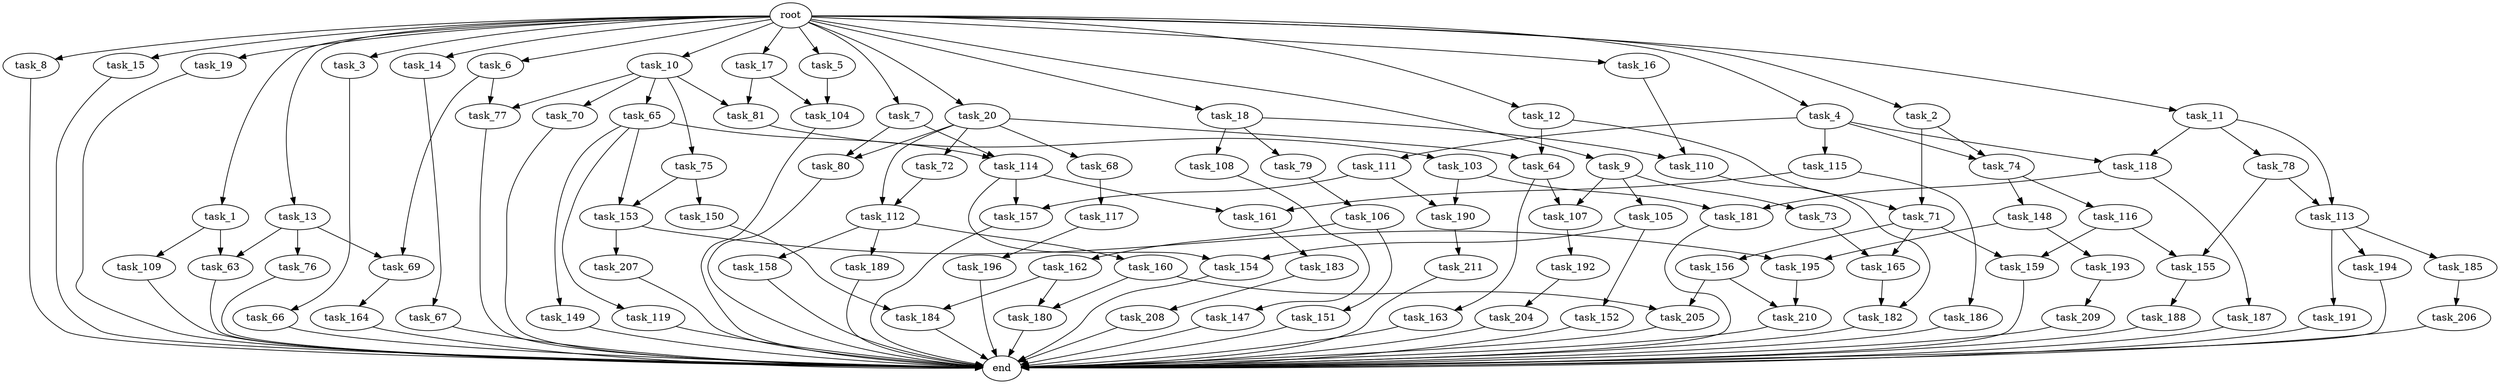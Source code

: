 digraph G {
  root [size="0.000000"];
  task_1 [size="1.024000"];
  task_2 [size="1.024000"];
  task_3 [size="1.024000"];
  task_4 [size="1.024000"];
  task_5 [size="1.024000"];
  task_6 [size="1.024000"];
  task_7 [size="1.024000"];
  task_8 [size="1.024000"];
  task_9 [size="1.024000"];
  task_10 [size="1.024000"];
  task_11 [size="1.024000"];
  task_12 [size="1.024000"];
  task_13 [size="1.024000"];
  task_14 [size="1.024000"];
  task_15 [size="1.024000"];
  task_16 [size="1.024000"];
  task_17 [size="1.024000"];
  task_18 [size="1.024000"];
  task_19 [size="1.024000"];
  task_20 [size="1.024000"];
  task_63 [size="764504178.688000"];
  task_64 [size="498216206.336000"];
  task_65 [size="695784701.952000"];
  task_66 [size="77309411.328000"];
  task_67 [size="695784701.952000"];
  task_68 [size="420906795.008000"];
  task_69 [size="858993459.200000"];
  task_70 [size="695784701.952000"];
  task_71 [size="386547056.640000"];
  task_72 [size="420906795.008000"];
  task_73 [size="420906795.008000"];
  task_74 [size="343597383.680000"];
  task_75 [size="695784701.952000"];
  task_76 [size="549755813.888000"];
  task_77 [size="1005022347.264000"];
  task_78 [size="695784701.952000"];
  task_79 [size="77309411.328000"];
  task_80 [size="455266533.376000"];
  task_81 [size="730144440.320000"];
  task_103 [size="77309411.328000"];
  task_104 [size="171798691.840000"];
  task_105 [size="420906795.008000"];
  task_106 [size="137438953.472000"];
  task_107 [size="558345748.480000"];
  task_108 [size="77309411.328000"];
  task_109 [size="214748364.800000"];
  task_110 [size="773094113.280000"];
  task_111 [size="34359738.368000"];
  task_112 [size="498216206.336000"];
  task_113 [size="1116691496.960000"];
  task_114 [size="111669149.696000"];
  task_115 [size="34359738.368000"];
  task_116 [size="137438953.472000"];
  task_117 [size="137438953.472000"];
  task_118 [size="730144440.320000"];
  task_119 [size="77309411.328000"];
  task_147 [size="137438953.472000"];
  task_148 [size="137438953.472000"];
  task_149 [size="77309411.328000"];
  task_150 [size="34359738.368000"];
  task_151 [size="695784701.952000"];
  task_152 [size="309237645.312000"];
  task_153 [size="111669149.696000"];
  task_154 [size="343597383.680000"];
  task_155 [size="635655159.808000"];
  task_156 [size="420906795.008000"];
  task_157 [size="111669149.696000"];
  task_158 [size="309237645.312000"];
  task_159 [size="635655159.808000"];
  task_160 [size="309237645.312000"];
  task_161 [size="893353197.568000"];
  task_162 [size="695784701.952000"];
  task_163 [size="137438953.472000"];
  task_164 [size="34359738.368000"];
  task_165 [size="1279900254.208000"];
  task_180 [size="730144440.320000"];
  task_181 [size="627065225.216000"];
  task_182 [size="1099511627.776000"];
  task_183 [size="137438953.472000"];
  task_184 [size="343597383.680000"];
  task_185 [size="858993459.200000"];
  task_186 [size="858993459.200000"];
  task_187 [size="77309411.328000"];
  task_188 [size="695784701.952000"];
  task_189 [size="309237645.312000"];
  task_190 [size="627065225.216000"];
  task_191 [size="858993459.200000"];
  task_192 [size="549755813.888000"];
  task_193 [size="34359738.368000"];
  task_194 [size="858993459.200000"];
  task_195 [size="111669149.696000"];
  task_196 [size="309237645.312000"];
  task_204 [size="137438953.472000"];
  task_205 [size="1116691496.960000"];
  task_206 [size="77309411.328000"];
  task_207 [size="77309411.328000"];
  task_208 [size="34359738.368000"];
  task_209 [size="695784701.952000"];
  task_210 [size="730144440.320000"];
  task_211 [size="420906795.008000"];
  end [size="0.000000"];

  root -> task_1 [size="1.000000"];
  root -> task_2 [size="1.000000"];
  root -> task_3 [size="1.000000"];
  root -> task_4 [size="1.000000"];
  root -> task_5 [size="1.000000"];
  root -> task_6 [size="1.000000"];
  root -> task_7 [size="1.000000"];
  root -> task_8 [size="1.000000"];
  root -> task_9 [size="1.000000"];
  root -> task_10 [size="1.000000"];
  root -> task_11 [size="1.000000"];
  root -> task_12 [size="1.000000"];
  root -> task_13 [size="1.000000"];
  root -> task_14 [size="1.000000"];
  root -> task_15 [size="1.000000"];
  root -> task_16 [size="1.000000"];
  root -> task_17 [size="1.000000"];
  root -> task_18 [size="1.000000"];
  root -> task_19 [size="1.000000"];
  root -> task_20 [size="1.000000"];
  task_1 -> task_63 [size="209715200.000000"];
  task_1 -> task_109 [size="209715200.000000"];
  task_2 -> task_71 [size="301989888.000000"];
  task_2 -> task_74 [size="301989888.000000"];
  task_3 -> task_66 [size="75497472.000000"];
  task_4 -> task_74 [size="33554432.000000"];
  task_4 -> task_111 [size="33554432.000000"];
  task_4 -> task_115 [size="33554432.000000"];
  task_4 -> task_118 [size="33554432.000000"];
  task_5 -> task_104 [size="134217728.000000"];
  task_6 -> task_69 [size="301989888.000000"];
  task_6 -> task_77 [size="301989888.000000"];
  task_7 -> task_80 [size="33554432.000000"];
  task_7 -> task_114 [size="33554432.000000"];
  task_8 -> end [size="1.000000"];
  task_9 -> task_73 [size="411041792.000000"];
  task_9 -> task_105 [size="411041792.000000"];
  task_9 -> task_107 [size="411041792.000000"];
  task_10 -> task_65 [size="679477248.000000"];
  task_10 -> task_70 [size="679477248.000000"];
  task_10 -> task_75 [size="679477248.000000"];
  task_10 -> task_77 [size="679477248.000000"];
  task_10 -> task_81 [size="679477248.000000"];
  task_11 -> task_78 [size="679477248.000000"];
  task_11 -> task_113 [size="679477248.000000"];
  task_11 -> task_118 [size="679477248.000000"];
  task_12 -> task_64 [size="75497472.000000"];
  task_12 -> task_71 [size="75497472.000000"];
  task_13 -> task_63 [size="536870912.000000"];
  task_13 -> task_69 [size="536870912.000000"];
  task_13 -> task_76 [size="536870912.000000"];
  task_14 -> task_67 [size="679477248.000000"];
  task_15 -> end [size="1.000000"];
  task_16 -> task_110 [size="679477248.000000"];
  task_17 -> task_81 [size="33554432.000000"];
  task_17 -> task_104 [size="33554432.000000"];
  task_18 -> task_79 [size="75497472.000000"];
  task_18 -> task_108 [size="75497472.000000"];
  task_18 -> task_110 [size="75497472.000000"];
  task_19 -> end [size="1.000000"];
  task_20 -> task_64 [size="411041792.000000"];
  task_20 -> task_68 [size="411041792.000000"];
  task_20 -> task_72 [size="411041792.000000"];
  task_20 -> task_80 [size="411041792.000000"];
  task_20 -> task_112 [size="411041792.000000"];
  task_63 -> end [size="1.000000"];
  task_64 -> task_107 [size="134217728.000000"];
  task_64 -> task_163 [size="134217728.000000"];
  task_65 -> task_114 [size="75497472.000000"];
  task_65 -> task_119 [size="75497472.000000"];
  task_65 -> task_149 [size="75497472.000000"];
  task_65 -> task_153 [size="75497472.000000"];
  task_66 -> end [size="1.000000"];
  task_67 -> end [size="1.000000"];
  task_68 -> task_117 [size="134217728.000000"];
  task_69 -> task_164 [size="33554432.000000"];
  task_70 -> end [size="1.000000"];
  task_71 -> task_156 [size="411041792.000000"];
  task_71 -> task_159 [size="411041792.000000"];
  task_71 -> task_165 [size="411041792.000000"];
  task_72 -> task_112 [size="75497472.000000"];
  task_73 -> task_165 [size="838860800.000000"];
  task_74 -> task_116 [size="134217728.000000"];
  task_74 -> task_148 [size="134217728.000000"];
  task_75 -> task_150 [size="33554432.000000"];
  task_75 -> task_153 [size="33554432.000000"];
  task_76 -> end [size="1.000000"];
  task_77 -> end [size="1.000000"];
  task_78 -> task_113 [size="411041792.000000"];
  task_78 -> task_155 [size="411041792.000000"];
  task_79 -> task_106 [size="134217728.000000"];
  task_80 -> end [size="1.000000"];
  task_81 -> task_103 [size="75497472.000000"];
  task_103 -> task_181 [size="536870912.000000"];
  task_103 -> task_190 [size="536870912.000000"];
  task_104 -> end [size="1.000000"];
  task_105 -> task_152 [size="301989888.000000"];
  task_105 -> task_154 [size="301989888.000000"];
  task_106 -> task_151 [size="679477248.000000"];
  task_106 -> task_162 [size="679477248.000000"];
  task_107 -> task_192 [size="536870912.000000"];
  task_108 -> task_147 [size="134217728.000000"];
  task_109 -> end [size="1.000000"];
  task_110 -> task_182 [size="536870912.000000"];
  task_111 -> task_157 [size="75497472.000000"];
  task_111 -> task_190 [size="75497472.000000"];
  task_112 -> task_158 [size="301989888.000000"];
  task_112 -> task_160 [size="301989888.000000"];
  task_112 -> task_189 [size="301989888.000000"];
  task_113 -> task_185 [size="838860800.000000"];
  task_113 -> task_191 [size="838860800.000000"];
  task_113 -> task_194 [size="838860800.000000"];
  task_114 -> task_154 [size="33554432.000000"];
  task_114 -> task_157 [size="33554432.000000"];
  task_114 -> task_161 [size="33554432.000000"];
  task_115 -> task_161 [size="838860800.000000"];
  task_115 -> task_186 [size="838860800.000000"];
  task_116 -> task_155 [size="209715200.000000"];
  task_116 -> task_159 [size="209715200.000000"];
  task_117 -> task_196 [size="301989888.000000"];
  task_118 -> task_181 [size="75497472.000000"];
  task_118 -> task_187 [size="75497472.000000"];
  task_119 -> end [size="1.000000"];
  task_147 -> end [size="1.000000"];
  task_148 -> task_193 [size="33554432.000000"];
  task_148 -> task_195 [size="33554432.000000"];
  task_149 -> end [size="1.000000"];
  task_150 -> task_184 [size="301989888.000000"];
  task_151 -> end [size="1.000000"];
  task_152 -> end [size="1.000000"];
  task_153 -> task_195 [size="75497472.000000"];
  task_153 -> task_207 [size="75497472.000000"];
  task_154 -> end [size="1.000000"];
  task_155 -> task_188 [size="679477248.000000"];
  task_156 -> task_205 [size="411041792.000000"];
  task_156 -> task_210 [size="411041792.000000"];
  task_157 -> end [size="1.000000"];
  task_158 -> end [size="1.000000"];
  task_159 -> end [size="1.000000"];
  task_160 -> task_180 [size="679477248.000000"];
  task_160 -> task_205 [size="679477248.000000"];
  task_161 -> task_183 [size="134217728.000000"];
  task_162 -> task_180 [size="33554432.000000"];
  task_162 -> task_184 [size="33554432.000000"];
  task_163 -> end [size="1.000000"];
  task_164 -> end [size="1.000000"];
  task_165 -> task_182 [size="536870912.000000"];
  task_180 -> end [size="1.000000"];
  task_181 -> end [size="1.000000"];
  task_182 -> end [size="1.000000"];
  task_183 -> task_208 [size="33554432.000000"];
  task_184 -> end [size="1.000000"];
  task_185 -> task_206 [size="75497472.000000"];
  task_186 -> end [size="1.000000"];
  task_187 -> end [size="1.000000"];
  task_188 -> end [size="1.000000"];
  task_189 -> end [size="1.000000"];
  task_190 -> task_211 [size="411041792.000000"];
  task_191 -> end [size="1.000000"];
  task_192 -> task_204 [size="134217728.000000"];
  task_193 -> task_209 [size="679477248.000000"];
  task_194 -> end [size="1.000000"];
  task_195 -> task_210 [size="301989888.000000"];
  task_196 -> end [size="1.000000"];
  task_204 -> end [size="1.000000"];
  task_205 -> end [size="1.000000"];
  task_206 -> end [size="1.000000"];
  task_207 -> end [size="1.000000"];
  task_208 -> end [size="1.000000"];
  task_209 -> end [size="1.000000"];
  task_210 -> end [size="1.000000"];
  task_211 -> end [size="1.000000"];
}
